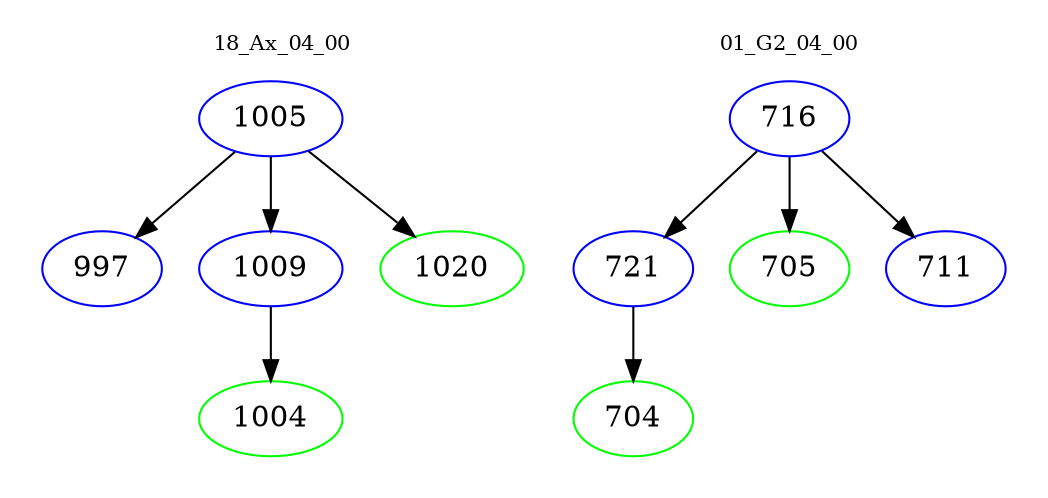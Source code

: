 digraph{
subgraph cluster_0 {
color = white
label = "18_Ax_04_00";
fontsize=10;
T0_1005 [label="1005", color="blue"]
T0_1005 -> T0_997 [color="black"]
T0_997 [label="997", color="blue"]
T0_1005 -> T0_1009 [color="black"]
T0_1009 [label="1009", color="blue"]
T0_1009 -> T0_1004 [color="black"]
T0_1004 [label="1004", color="green"]
T0_1005 -> T0_1020 [color="black"]
T0_1020 [label="1020", color="green"]
}
subgraph cluster_1 {
color = white
label = "01_G2_04_00";
fontsize=10;
T1_716 [label="716", color="blue"]
T1_716 -> T1_721 [color="black"]
T1_721 [label="721", color="blue"]
T1_721 -> T1_704 [color="black"]
T1_704 [label="704", color="green"]
T1_716 -> T1_705 [color="black"]
T1_705 [label="705", color="green"]
T1_716 -> T1_711 [color="black"]
T1_711 [label="711", color="blue"]
}
}
